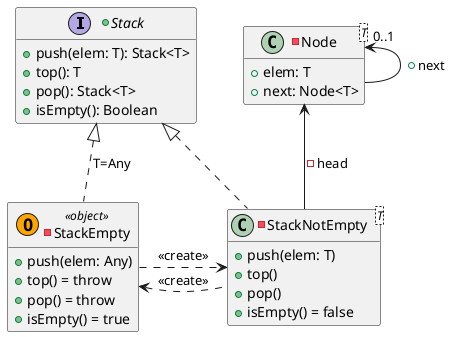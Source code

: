 @startuml

hide empty members

+interface Stack {
    +push(elem: T): Stack<T>
    +top(): T
    +pop(): Stack<T>
    +isEmpty(): Boolean
}

-class Node<T> {
    +elem: T
    +next: Node<T>
}
Node "0..1" <-- Node : +next

-class StackNotEmpty<T> {
    +push(elem: T)
    +top()
    +pop()
    +isEmpty() = false
}
Stack <|.. StackNotEmpty
Node <-- StackNotEmpty : -head

-class StackEmpty <<(O,orange) object>>{
    +push(elem: Any)
    +top() = throw
    +pop() = throw
    +isEmpty() = true
}
Stack <|.. StackEmpty : T=Any

StackEmpty .> StackNotEmpty : <<create>>
StackEmpty <. StackNotEmpty : <<create>>

@enduml